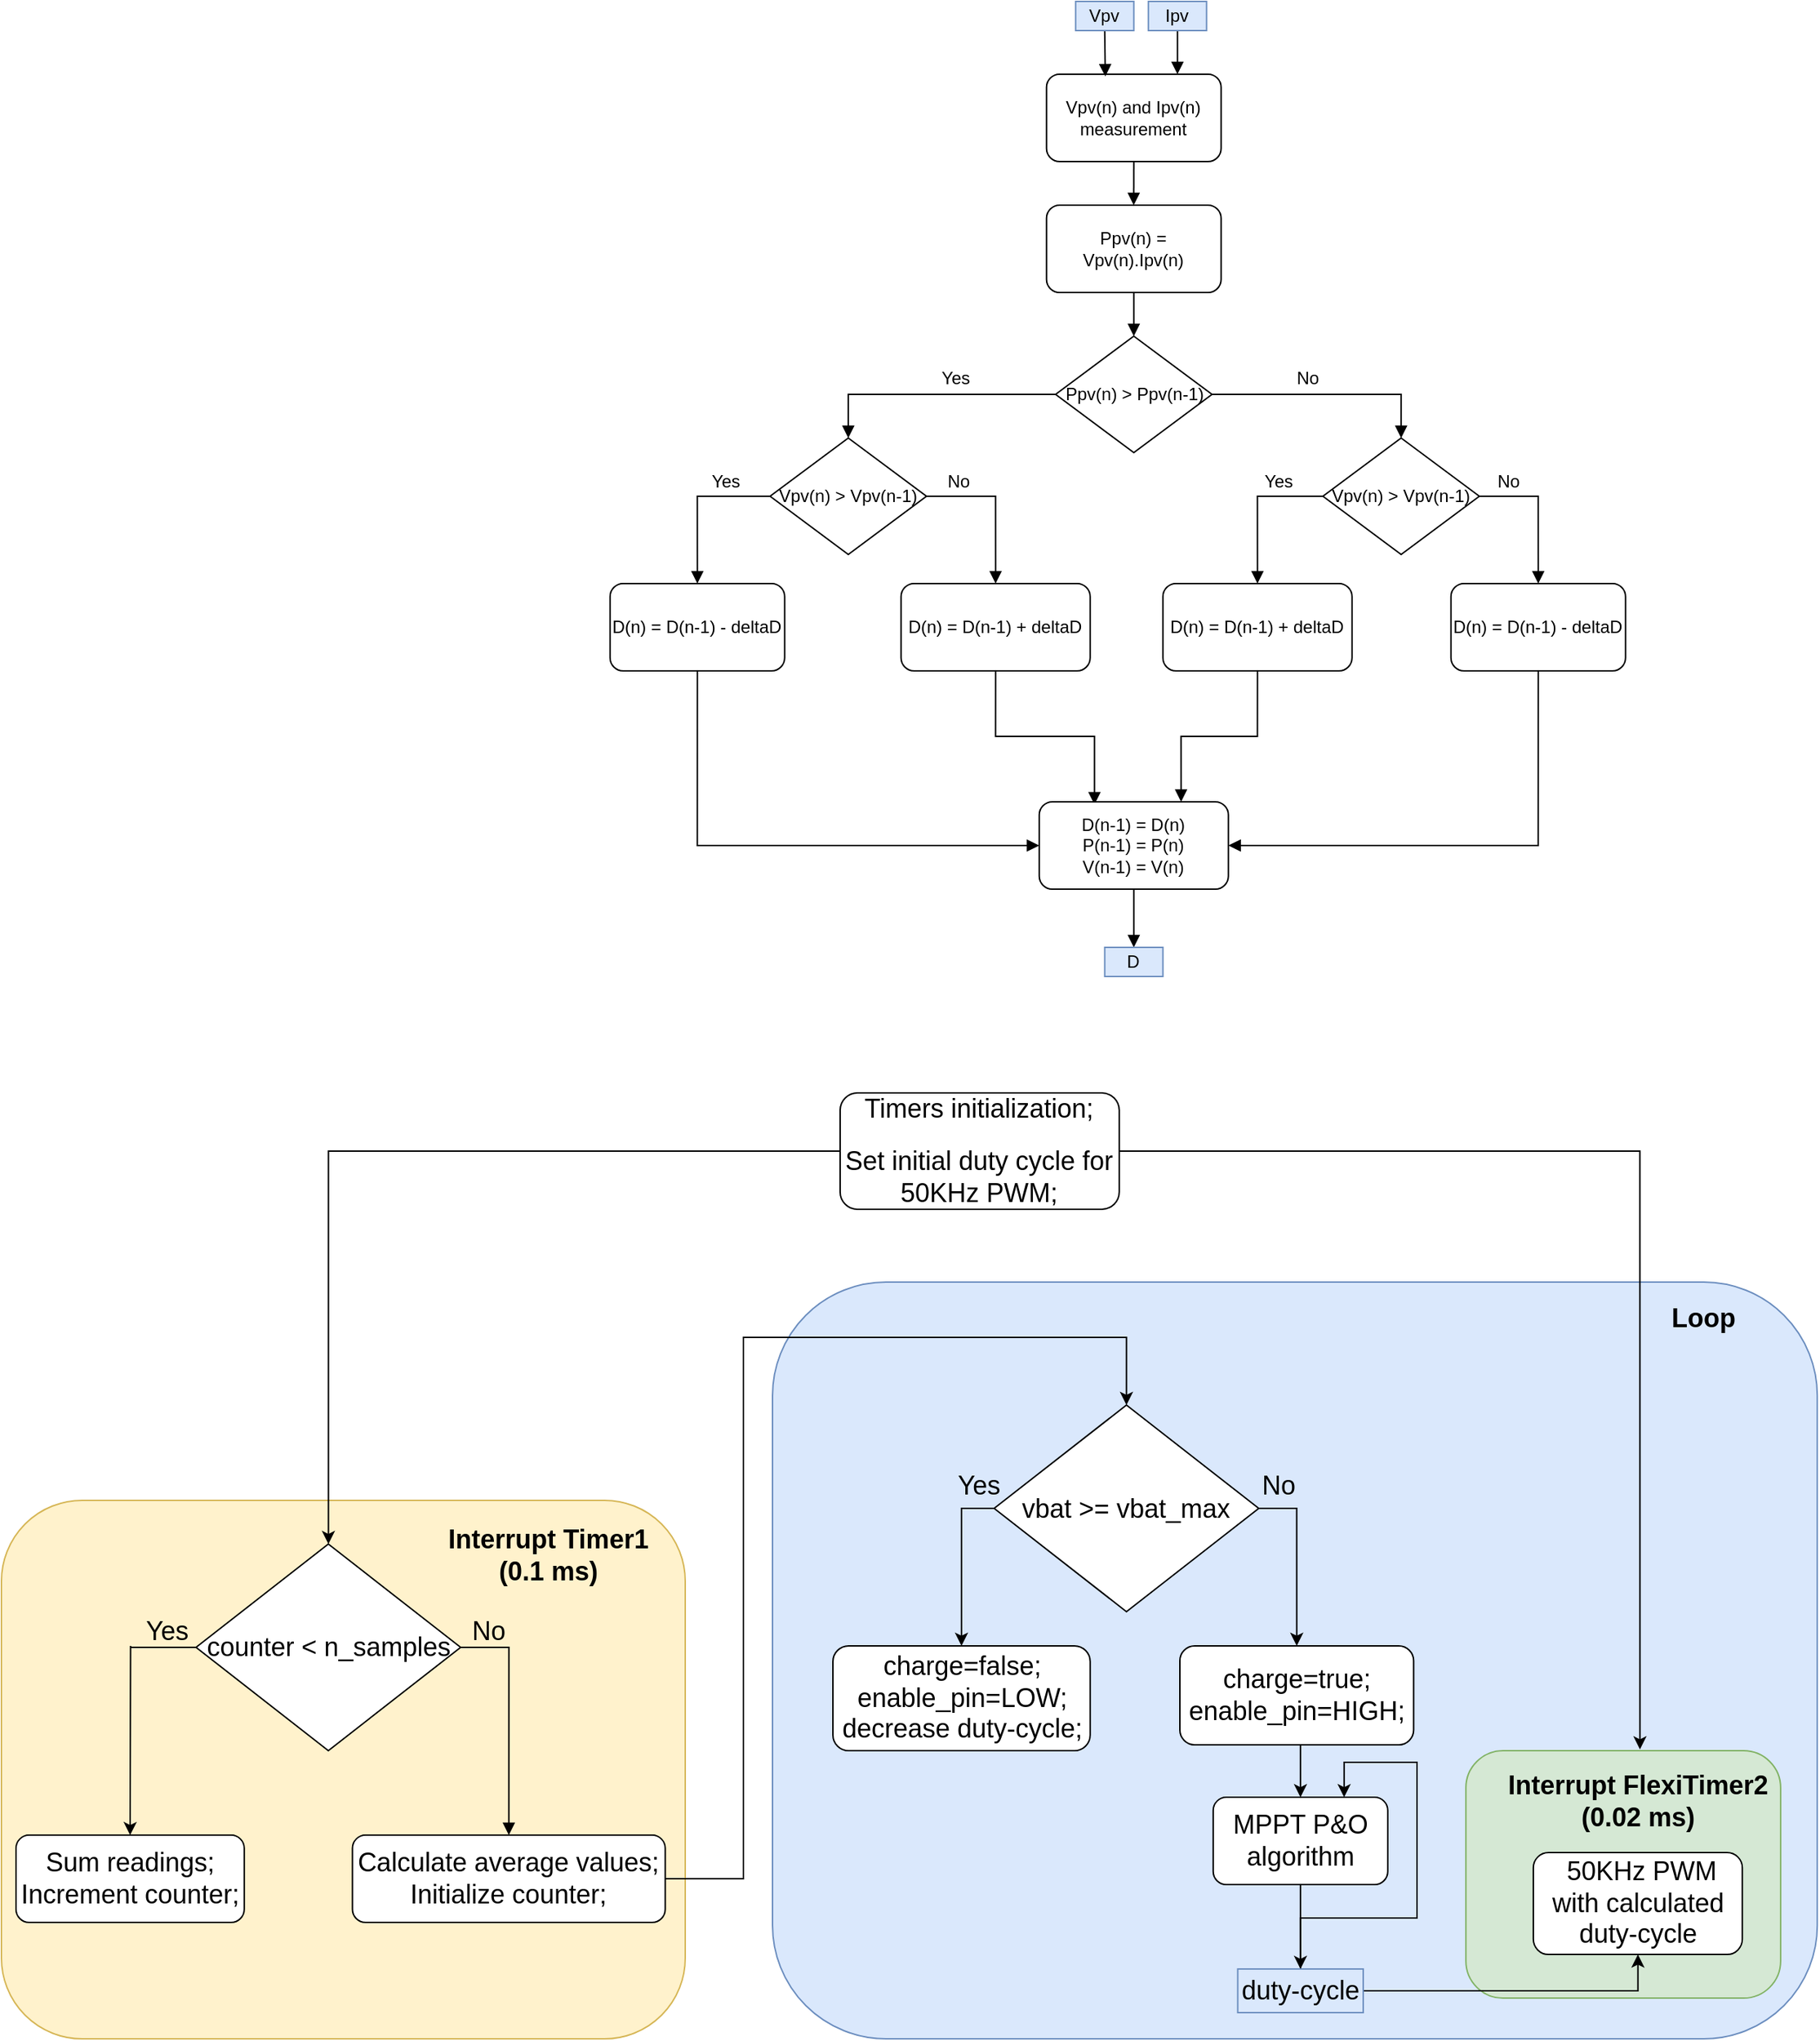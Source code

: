 <mxfile version="19.0.2" type="github">
  <diagram id="GmVliYmM2edS_pFifbmQ" name="Page-1">
    <mxGraphModel dx="2123" dy="1119" grid="1" gridSize="10" guides="1" tooltips="1" connect="1" arrows="1" fold="1" page="1" pageScale="1" pageWidth="1654" pageHeight="2336" math="0" shadow="0">
      <root>
        <mxCell id="0" />
        <mxCell id="1" parent="0" />
        <mxCell id="iRftr8pLsDPuq1GjpnMW-21" value="" style="rounded=1;whiteSpace=wrap;html=1;fillColor=#dae8fc;strokeColor=#6c8ebf;" parent="1" vertex="1">
          <mxGeometry x="710" y="980" width="718.13" height="520" as="geometry" />
        </mxCell>
        <mxCell id="iRftr8pLsDPuq1GjpnMW-26" value="" style="rounded=1;whiteSpace=wrap;html=1;fillColor=#d5e8d4;strokeColor=#82b366;" parent="1" vertex="1">
          <mxGeometry x="1186.61" y="1302" width="216.34" height="170.04" as="geometry" />
        </mxCell>
        <mxCell id="iRftr8pLsDPuq1GjpnMW-20" value="" style="rounded=1;whiteSpace=wrap;html=1;fillColor=#fff2cc;strokeColor=#d6b656;" parent="1" vertex="1">
          <mxGeometry x="180" y="1130" width="470" height="370" as="geometry" />
        </mxCell>
        <mxCell id="iRftr8pLsDPuq1GjpnMW-30" style="edgeStyle=orthogonalEdgeStyle;rounded=0;orthogonalLoop=1;jettySize=auto;html=1;" parent="1" source="iRftr8pLsDPuq1GjpnMW-1" target="iRftr8pLsDPuq1GjpnMW-6" edge="1">
          <mxGeometry relative="1" as="geometry" />
        </mxCell>
        <mxCell id="iRftr8pLsDPuq1GjpnMW-32" style="edgeStyle=orthogonalEdgeStyle;rounded=0;orthogonalLoop=1;jettySize=auto;html=1;exitX=1;exitY=0.5;exitDx=0;exitDy=0;entryX=0.553;entryY=-0.005;entryDx=0;entryDy=0;entryPerimeter=0;" parent="1" source="iRftr8pLsDPuq1GjpnMW-1" target="iRftr8pLsDPuq1GjpnMW-26" edge="1">
          <mxGeometry relative="1" as="geometry">
            <mxPoint x="983.12" y="1108" as="targetPoint" />
          </mxGeometry>
        </mxCell>
        <mxCell id="iRftr8pLsDPuq1GjpnMW-1" value="&lt;div style=&quot;font-size: 18px;&quot;&gt;&lt;font style=&quot;font-size: 18px;&quot;&gt;Timers initialization;&lt;/font&gt;&lt;/div&gt;&lt;div&gt;&lt;br&gt;&lt;/div&gt;&lt;div style=&quot;font-size: 18px;&quot;&gt;Set initial duty cycle for 50KHz &lt;span style=&quot;padding: 0px; margin: 0px; color: transparent; position: absolute; cursor: text; transform-origin: 0% 0% 0px; font-style: normal; font-variant-ligatures: normal; font-variant-caps: normal; font-weight: 400; letter-spacing: normal; text-align: start; text-indent: 0px; text-transform: none; word-spacing: 0px; -webkit-text-stroke-width: 0px; background-color: rgb(255, 255, 255); text-decoration-thickness: initial; text-decoration-style: initial; text-decoration-color: initial; left: 349.606px; top: 3626.88px; font-family: sans-serif; transform: scaleX(0.962);&quot; dir=&quot;ltr&quot; role=&quot;presentation&quot;&gt;20&lt;/span&gt;&lt;span style=&quot;padding: 0px; margin: 0px; color: transparent; position: absolute; cursor: text; transform-origin: 0% 0% 0px; font-style: normal; font-variant-ligatures: normal; font-variant-caps: normal; font-weight: 400; letter-spacing: normal; text-align: start; text-indent: 0px; text-transform: none; word-spacing: 0px; -webkit-text-stroke-width: 0px; background-color: rgb(255, 255, 255); text-decoration-thickness: initial; text-decoration-style: initial; text-decoration-color: initial; left: 445.312px; top: 3626.88px; font-family: sans-serif;&quot; dir=&quot;ltr&quot; role=&quot;presentation&quot;&gt;μ&lt;/span&gt;&lt;span style=&quot;padding: 0px; margin: 0px; color: transparent; position: absolute; cursor: text; transform-origin: 0% 0% 0px; font-style: normal; font-variant-ligatures: normal; font-variant-caps: normal; font-weight: 400; letter-spacing: normal; text-align: start; text-indent: 0px; text-transform: none; word-spacing: 0px; -webkit-text-stroke-width: 0px; background-color: rgb(255, 255, 255); text-decoration-thickness: initial; text-decoration-style: initial; text-decoration-color: initial; left: 474.458px; top: 3626.88px; font-family: sans-serif;&quot; dir=&quot;ltr&quot; role=&quot;presentation&quot;&gt;s&lt;/span&gt; &lt;span style=&quot;padding: 0px; margin: 0px; color: transparent; position: absolute; cursor: text; transform-origin: 0% 0% 0px; font-style: normal; font-variant-ligatures: normal; font-variant-caps: normal; font-weight: 400; letter-spacing: normal; text-align: start; text-indent: 0px; text-transform: none; word-spacing: 0px; -webkit-text-stroke-width: 0px; background-color: rgb(255, 255, 255); text-decoration-thickness: initial; text-decoration-style: initial; text-decoration-color: initial; left: 349.606px; top: 3626.88px; font-family: sans-serif; transform: scaleX(0.962);&quot; dir=&quot;ltr&quot; role=&quot;presentation&quot;&gt;20&lt;/span&gt;&lt;span style=&quot;padding: 0px; margin: 0px; color: transparent; position: absolute; cursor: text; transform-origin: 0% 0% 0px; font-style: normal; font-variant-ligatures: normal; font-variant-caps: normal; font-weight: 400; letter-spacing: normal; text-align: start; text-indent: 0px; text-transform: none; word-spacing: 0px; -webkit-text-stroke-width: 0px; background-color: rgb(255, 255, 255); text-decoration-thickness: initial; text-decoration-style: initial; text-decoration-color: initial; left: 445.312px; top: 3626.88px; font-family: sans-serif;&quot; dir=&quot;ltr&quot; role=&quot;presentation&quot;&gt;μ&lt;/span&gt;&lt;span style=&quot;padding: 0px; margin: 0px; color: transparent; position: absolute; cursor: text; transform-origin: 0% 0% 0px; font-style: normal; font-variant-ligatures: normal; font-variant-caps: normal; font-weight: 400; letter-spacing: normal; text-align: start; text-indent: 0px; text-transform: none; word-spacing: 0px; -webkit-text-stroke-width: 0px; background-color: rgb(255, 255, 255); text-decoration-thickness: initial; text-decoration-style: initial; text-decoration-color: initial; left: 474.458px; top: 3626.88px; font-family: sans-serif;&quot; dir=&quot;ltr&quot; role=&quot;presentation&quot;&gt;s&lt;/span&gt;PWM;&lt;/div&gt;" style="rounded=1;whiteSpace=wrap;html=1;" parent="1" vertex="1">
          <mxGeometry x="756.47" y="850" width="191.87" height="80" as="geometry" />
        </mxCell>
        <mxCell id="iRftr8pLsDPuq1GjpnMW-5" style="edgeStyle=orthogonalEdgeStyle;rounded=0;orthogonalLoop=1;jettySize=auto;html=1;exitX=1;exitY=0.5;exitDx=0;exitDy=0;entryX=0.5;entryY=0;entryDx=0;entryDy=0;endArrow=block;endFill=1;" parent="1" source="iRftr8pLsDPuq1GjpnMW-6" target="iRftr8pLsDPuq1GjpnMW-8" edge="1">
          <mxGeometry relative="1" as="geometry" />
        </mxCell>
        <mxCell id="iRftr8pLsDPuq1GjpnMW-6" value="&lt;font style=&quot;font-size: 18px;&quot;&gt;counter &amp;lt; n_samples&lt;/font&gt;" style="rhombus;whiteSpace=wrap;html=1;" parent="1" vertex="1">
          <mxGeometry x="313.76" y="1160" width="181.87" height="142" as="geometry" />
        </mxCell>
        <mxCell id="iRftr8pLsDPuq1GjpnMW-7" value="&lt;div style=&quot;font-size: 18px;&quot;&gt;&lt;font style=&quot;font-size: 18px;&quot;&gt;Sum readings;&lt;/font&gt;&lt;/div&gt;&lt;div style=&quot;font-size: 18px;&quot;&gt;&lt;font style=&quot;font-size: 18px;&quot;&gt;Increment counter;&lt;/font&gt;&lt;br&gt;&lt;/div&gt;" style="rounded=1;whiteSpace=wrap;html=1;" parent="1" vertex="1">
          <mxGeometry x="190" y="1360.04" width="156.88" height="60" as="geometry" />
        </mxCell>
        <mxCell id="iRftr8pLsDPuq1GjpnMW-45" style="edgeStyle=orthogonalEdgeStyle;rounded=0;orthogonalLoop=1;jettySize=auto;html=1;exitX=1;exitY=0.5;exitDx=0;exitDy=0;entryX=0.5;entryY=0;entryDx=0;entryDy=0;" parent="1" source="iRftr8pLsDPuq1GjpnMW-8" target="94KDR1nDoEhWqQk33xy--74" edge="1">
          <mxGeometry relative="1" as="geometry">
            <Array as="points">
              <mxPoint x="690" y="1390" />
              <mxPoint x="690" y="1018" />
              <mxPoint x="953" y="1018" />
            </Array>
            <mxPoint x="949.415" y="1038" as="targetPoint" />
          </mxGeometry>
        </mxCell>
        <mxCell id="iRftr8pLsDPuq1GjpnMW-8" value="&lt;font style=&quot;font-size: 18px;&quot;&gt;Calculate average values;&lt;br&gt;Initialize counter;&lt;/font&gt;" style="rounded=1;whiteSpace=wrap;html=1;" parent="1" vertex="1">
          <mxGeometry x="421.26" y="1360.04" width="215" height="60" as="geometry" />
        </mxCell>
        <mxCell id="94KDR1nDoEhWqQk33xy--72" style="edgeStyle=orthogonalEdgeStyle;rounded=0;orthogonalLoop=1;jettySize=auto;html=1;exitX=0;exitY=0.5;exitDx=0;exitDy=0;entryX=0.5;entryY=0;entryDx=0;entryDy=0;fontSize=18;" edge="1" parent="1" source="iRftr8pLsDPuq1GjpnMW-6" target="iRftr8pLsDPuq1GjpnMW-7">
          <mxGeometry relative="1" as="geometry">
            <Array as="points">
              <mxPoint x="268.76" y="1231" />
              <mxPoint x="268.76" y="1230" />
            </Array>
          </mxGeometry>
        </mxCell>
        <mxCell id="iRftr8pLsDPuq1GjpnMW-9" value="&lt;font style=&quot;font-size: 18px;&quot;&gt;Yes&lt;/font&gt;" style="text;html=1;strokeColor=none;fillColor=none;align=center;verticalAlign=middle;whiteSpace=wrap;rounded=0;" parent="1" vertex="1">
          <mxGeometry x="273.76" y="1210" width="40" height="20" as="geometry" />
        </mxCell>
        <mxCell id="iRftr8pLsDPuq1GjpnMW-10" value="&lt;font style=&quot;font-size: 18px;&quot;&gt;No&lt;/font&gt;" style="text;html=1;strokeColor=none;fillColor=none;align=center;verticalAlign=middle;whiteSpace=wrap;rounded=0;" parent="1" vertex="1">
          <mxGeometry x="495.32" y="1210" width="40" height="20" as="geometry" />
        </mxCell>
        <mxCell id="iRftr8pLsDPuq1GjpnMW-17" style="edgeStyle=orthogonalEdgeStyle;rounded=0;orthogonalLoop=1;jettySize=auto;html=1;exitX=0.5;exitY=1;exitDx=0;exitDy=0;entryX=0.5;entryY=0;entryDx=0;entryDy=0;" parent="1" source="iRftr8pLsDPuq1GjpnMW-12" edge="1">
          <mxGeometry relative="1" as="geometry">
            <mxPoint x="1072.9" y="1452.04" as="targetPoint" />
          </mxGeometry>
        </mxCell>
        <mxCell id="iRftr8pLsDPuq1GjpnMW-12" value="&lt;font style=&quot;font-size: 18px;&quot;&gt;MPPT P&amp;amp;O algorithm&lt;/font&gt;" style="rounded=1;whiteSpace=wrap;html=1;" parent="1" vertex="1">
          <mxGeometry x="1012.9" y="1334.04" width="120" height="60" as="geometry" />
        </mxCell>
        <mxCell id="iRftr8pLsDPuq1GjpnMW-18" style="edgeStyle=orthogonalEdgeStyle;rounded=0;orthogonalLoop=1;jettySize=auto;html=1;entryX=0.75;entryY=0;entryDx=0;entryDy=0;" parent="1" target="iRftr8pLsDPuq1GjpnMW-12" edge="1">
          <mxGeometry relative="1" as="geometry">
            <mxPoint x="1072.934" y="1452.04" as="sourcePoint" />
            <Array as="points">
              <mxPoint x="1073" y="1417" />
              <mxPoint x="1153" y="1417" />
              <mxPoint x="1153" y="1310" />
              <mxPoint x="1103" y="1310" />
            </Array>
          </mxGeometry>
        </mxCell>
        <mxCell id="iRftr8pLsDPuq1GjpnMW-19" value="&lt;font style=&quot;font-size: 18px;&quot;&gt;&amp;nbsp;50KHz &lt;span style=&quot;padding: 0px; margin: 0px; color: transparent; position: absolute; cursor: text; transform-origin: 0% 0% 0px; font-style: normal; font-variant-ligatures: normal; font-variant-caps: normal; font-weight: 400; letter-spacing: normal; text-align: start; text-indent: 0px; text-transform: none; word-spacing: 0px; -webkit-text-stroke-width: 0px; background-color: rgb(255, 255, 255); text-decoration-thickness: initial; text-decoration-style: initial; text-decoration-color: initial; left: 349.606px; top: 3626.88px; font-family: sans-serif; transform: scaleX(0.962);&quot; dir=&quot;ltr&quot; role=&quot;presentation&quot;&gt;20&lt;/span&gt;&lt;span style=&quot;padding: 0px; margin: 0px; color: transparent; position: absolute; cursor: text; transform-origin: 0% 0% 0px; font-style: normal; font-variant-ligatures: normal; font-variant-caps: normal; font-weight: 400; letter-spacing: normal; text-align: start; text-indent: 0px; text-transform: none; word-spacing: 0px; -webkit-text-stroke-width: 0px; background-color: rgb(255, 255, 255); text-decoration-thickness: initial; text-decoration-style: initial; text-decoration-color: initial; left: 445.312px; top: 3626.88px; font-family: sans-serif;&quot; dir=&quot;ltr&quot; role=&quot;presentation&quot;&gt;μ&lt;/span&gt;&lt;span style=&quot;padding: 0px; margin: 0px; color: transparent; position: absolute; cursor: text; transform-origin: 0% 0% 0px; font-style: normal; font-variant-ligatures: normal; font-variant-caps: normal; font-weight: 400; letter-spacing: normal; text-align: start; text-indent: 0px; text-transform: none; word-spacing: 0px; -webkit-text-stroke-width: 0px; background-color: rgb(255, 255, 255); text-decoration-thickness: initial; text-decoration-style: initial; text-decoration-color: initial; left: 474.458px; top: 3626.88px; font-family: sans-serif;&quot; dir=&quot;ltr&quot; role=&quot;presentation&quot;&gt;s&lt;/span&gt; &lt;span style=&quot;padding: 0px; margin: 0px; color: transparent; position: absolute; cursor: text; transform-origin: 0% 0% 0px; font-style: normal; font-variant-ligatures: normal; font-variant-caps: normal; font-weight: 400; letter-spacing: normal; text-align: start; text-indent: 0px; text-transform: none; word-spacing: 0px; -webkit-text-stroke-width: 0px; background-color: rgb(255, 255, 255); text-decoration-thickness: initial; text-decoration-style: initial; text-decoration-color: initial; left: 349.606px; top: 3626.88px; font-family: sans-serif; transform: scaleX(0.962);&quot; dir=&quot;ltr&quot; role=&quot;presentation&quot;&gt;20&lt;/span&gt;&lt;span style=&quot;padding: 0px; margin: 0px; color: transparent; position: absolute; cursor: text; transform-origin: 0% 0% 0px; font-style: normal; font-variant-ligatures: normal; font-variant-caps: normal; font-weight: 400; letter-spacing: normal; text-align: start; text-indent: 0px; text-transform: none; word-spacing: 0px; -webkit-text-stroke-width: 0px; background-color: rgb(255, 255, 255); text-decoration-thickness: initial; text-decoration-style: initial; text-decoration-color: initial; left: 445.312px; top: 3626.88px; font-family: sans-serif;&quot; dir=&quot;ltr&quot; role=&quot;presentation&quot;&gt;μ&lt;/span&gt;&lt;span style=&quot;padding: 0px; margin: 0px; color: transparent; position: absolute; cursor: text; transform-origin: 0% 0% 0px; font-style: normal; font-variant-ligatures: normal; font-variant-caps: normal; font-weight: 400; letter-spacing: normal; text-align: start; text-indent: 0px; text-transform: none; word-spacing: 0px; -webkit-text-stroke-width: 0px; background-color: rgb(255, 255, 255); text-decoration-thickness: initial; text-decoration-style: initial; text-decoration-color: initial; left: 474.458px; top: 3626.88px; font-family: sans-serif;&quot; dir=&quot;ltr&quot; role=&quot;presentation&quot;&gt;s&lt;/span&gt;PWM with calculated duty-cycle&lt;/font&gt;" style="rounded=1;whiteSpace=wrap;html=1;" parent="1" vertex="1">
          <mxGeometry x="1232.95" y="1372" width="143.66" height="70.04" as="geometry" />
        </mxCell>
        <mxCell id="iRftr8pLsDPuq1GjpnMW-22" value="&lt;div&gt;&lt;font style=&quot;font-size: 18px;&quot;&gt;&lt;b&gt;Interrupt Timer1 &lt;br&gt;&lt;/b&gt;&lt;/font&gt;&lt;/div&gt;&lt;div&gt;&lt;font style=&quot;font-size: 18px;&quot;&gt;&lt;b&gt;(0.1 ms)&lt;/b&gt;&lt;/font&gt;&lt;/div&gt;" style="text;html=1;strokeColor=none;fillColor=none;align=center;verticalAlign=middle;whiteSpace=wrap;rounded=0;" parent="1" vertex="1">
          <mxGeometry x="461.88" y="1153" width="188.12" height="30" as="geometry" />
        </mxCell>
        <mxCell id="iRftr8pLsDPuq1GjpnMW-23" value="&lt;font style=&quot;font-size: 18px;&quot;&gt;Loop&lt;/font&gt;" style="text;html=1;strokeColor=none;fillColor=none;align=center;verticalAlign=middle;whiteSpace=wrap;rounded=0;fontStyle=1" parent="1" vertex="1">
          <mxGeometry x="1310.0" y="990" width="80" height="30" as="geometry" />
        </mxCell>
        <mxCell id="iRftr8pLsDPuq1GjpnMW-27" style="edgeStyle=orthogonalEdgeStyle;rounded=0;orthogonalLoop=1;jettySize=auto;html=1;exitX=1;exitY=0.5;exitDx=0;exitDy=0;" parent="1" source="iRftr8pLsDPuq1GjpnMW-24" target="iRftr8pLsDPuq1GjpnMW-19" edge="1">
          <mxGeometry relative="1" as="geometry" />
        </mxCell>
        <mxCell id="iRftr8pLsDPuq1GjpnMW-24" value="&lt;font style=&quot;font-size: 18px;&quot;&gt;duty-cycle&lt;/font&gt;" style="text;html=1;strokeColor=#6c8ebf;fillColor=#dae8fc;align=center;verticalAlign=middle;whiteSpace=wrap;rounded=0;" parent="1" vertex="1">
          <mxGeometry x="1029.77" y="1452.04" width="86.27" height="29.96" as="geometry" />
        </mxCell>
        <mxCell id="iRftr8pLsDPuq1GjpnMW-28" value="&lt;font style=&quot;font-size: 18px;&quot;&gt;&lt;b&gt;Interrupt FlexiTimer2 (0.02 ms&lt;/b&gt;&lt;b&gt;)&lt;/b&gt;&lt;/font&gt;" style="text;html=1;strokeColor=none;fillColor=none;align=center;verticalAlign=middle;whiteSpace=wrap;rounded=0;" parent="1" vertex="1">
          <mxGeometry x="1206.61" y="1322" width="196.34" height="30" as="geometry" />
        </mxCell>
        <mxCell id="iRftr8pLsDPuq1GjpnMW-40" value="&lt;font style=&quot;font-size: 18px;&quot;&gt;Yes&lt;/font&gt;" style="text;html=1;strokeColor=none;fillColor=none;align=center;verticalAlign=middle;whiteSpace=wrap;rounded=0;" parent="1" vertex="1">
          <mxGeometry x="832.4" y="1110" width="40" height="20" as="geometry" />
        </mxCell>
        <mxCell id="iRftr8pLsDPuq1GjpnMW-41" value="&lt;font style=&quot;font-size: 18px;&quot;&gt;No&lt;/font&gt;" style="text;html=1;strokeColor=none;fillColor=none;align=center;verticalAlign=middle;whiteSpace=wrap;rounded=0;" parent="1" vertex="1">
          <mxGeometry x="1038.34" y="1110" width="40" height="20" as="geometry" />
        </mxCell>
        <mxCell id="iRftr8pLsDPuq1GjpnMW-43" value="&lt;div style=&quot;font-size: 18px;&quot;&gt;&lt;font style=&quot;font-size: 18px;&quot;&gt;charge=false;&lt;/font&gt;&lt;/div&gt;&lt;div style=&quot;font-size: 18px;&quot;&gt;&lt;font style=&quot;font-size: 18px;&quot;&gt;enable_pin=LOW;&lt;br&gt;decrease duty-cycle;&lt;/font&gt;&lt;br&gt;&lt;/div&gt;" style="rounded=1;whiteSpace=wrap;html=1;" parent="1" vertex="1">
          <mxGeometry x="751.52" y="1230" width="176.82" height="72" as="geometry" />
        </mxCell>
        <mxCell id="iRftr8pLsDPuq1GjpnMW-46" style="edgeStyle=orthogonalEdgeStyle;rounded=0;orthogonalLoop=1;jettySize=auto;html=1;exitX=0.5;exitY=1;exitDx=0;exitDy=0;entryX=0.5;entryY=0;entryDx=0;entryDy=0;" parent="1" source="iRftr8pLsDPuq1GjpnMW-44" target="iRftr8pLsDPuq1GjpnMW-12" edge="1">
          <mxGeometry relative="1" as="geometry" />
        </mxCell>
        <mxCell id="iRftr8pLsDPuq1GjpnMW-44" value="&lt;div style=&quot;font-size: 18px;&quot;&gt;&lt;font style=&quot;font-size: 18px;&quot;&gt;charge=true;&lt;/font&gt;&lt;/div&gt;&lt;div style=&quot;font-size: 18px;&quot;&gt;&lt;font style=&quot;font-size: 18px;&quot;&gt;enable_pin=HIGH;&lt;br&gt;&lt;/font&gt;&lt;/div&gt;" style="rounded=1;whiteSpace=wrap;html=1;" parent="1" vertex="1">
          <mxGeometry x="990" y="1230" width="160.68" height="68" as="geometry" />
        </mxCell>
        <mxCell id="94KDR1nDoEhWqQk33xy--77" style="edgeStyle=orthogonalEdgeStyle;rounded=0;orthogonalLoop=1;jettySize=auto;html=1;exitX=0;exitY=0.5;exitDx=0;exitDy=0;fontSize=18;" edge="1" parent="1" source="94KDR1nDoEhWqQk33xy--74" target="iRftr8pLsDPuq1GjpnMW-43">
          <mxGeometry relative="1" as="geometry" />
        </mxCell>
        <mxCell id="94KDR1nDoEhWqQk33xy--78" style="edgeStyle=orthogonalEdgeStyle;rounded=0;orthogonalLoop=1;jettySize=auto;html=1;exitX=1;exitY=0.5;exitDx=0;exitDy=0;entryX=0.5;entryY=0;entryDx=0;entryDy=0;fontSize=18;" edge="1" parent="1" source="94KDR1nDoEhWqQk33xy--74" target="iRftr8pLsDPuq1GjpnMW-44">
          <mxGeometry relative="1" as="geometry" />
        </mxCell>
        <mxCell id="94KDR1nDoEhWqQk33xy--74" value="&lt;font style=&quot;font-size: 18px;&quot;&gt;vbat &amp;gt;= vbat_max&lt;/font&gt;" style="rhombus;whiteSpace=wrap;html=1;" vertex="1" parent="1">
          <mxGeometry x="862.35" y="1064.5" width="181.87" height="142" as="geometry" />
        </mxCell>
        <mxCell id="94KDR1nDoEhWqQk33xy--80" style="edgeStyle=none;rounded=0;orthogonalLoop=1;jettySize=auto;html=1;exitX=0.5;exitY=1;exitDx=0;exitDy=0;endArrow=block;endFill=1;" edge="1" parent="1" source="94KDR1nDoEhWqQk33xy--81">
          <mxGeometry relative="1" as="geometry">
            <mxPoint x="958.271" y="240" as="targetPoint" />
          </mxGeometry>
        </mxCell>
        <mxCell id="94KDR1nDoEhWqQk33xy--81" value="Vpv(n) and Ipv(n) measurement" style="rounded=1;whiteSpace=wrap;html=1;" vertex="1" parent="1">
          <mxGeometry x="898.34" y="150" width="120" height="60" as="geometry" />
        </mxCell>
        <mxCell id="94KDR1nDoEhWqQk33xy--82" style="edgeStyle=none;rounded=0;orthogonalLoop=1;jettySize=auto;html=1;exitX=0.5;exitY=1;exitDx=0;exitDy=0;entryX=0.5;entryY=0;entryDx=0;entryDy=0;endArrow=block;endFill=1;" edge="1" parent="1" source="94KDR1nDoEhWqQk33xy--83" target="94KDR1nDoEhWqQk33xy--86">
          <mxGeometry relative="1" as="geometry" />
        </mxCell>
        <mxCell id="94KDR1nDoEhWqQk33xy--83" value="Ppv(n) = Vpv(n).Ipv(n)" style="rounded=1;whiteSpace=wrap;html=1;" vertex="1" parent="1">
          <mxGeometry x="898.34" y="240" width="120" height="60" as="geometry" />
        </mxCell>
        <mxCell id="94KDR1nDoEhWqQk33xy--84" style="edgeStyle=orthogonalEdgeStyle;rounded=0;orthogonalLoop=1;jettySize=auto;html=1;entryX=0.5;entryY=0;entryDx=0;entryDy=0;endArrow=block;endFill=1;" edge="1" parent="1" source="94KDR1nDoEhWqQk33xy--86" target="94KDR1nDoEhWqQk33xy--89">
          <mxGeometry relative="1" as="geometry" />
        </mxCell>
        <mxCell id="94KDR1nDoEhWqQk33xy--85" style="edgeStyle=orthogonalEdgeStyle;rounded=0;orthogonalLoop=1;jettySize=auto;html=1;exitX=1;exitY=0.5;exitDx=0;exitDy=0;entryX=0.5;entryY=0;entryDx=0;entryDy=0;endArrow=block;endFill=1;" edge="1" parent="1" source="94KDR1nDoEhWqQk33xy--86" target="94KDR1nDoEhWqQk33xy--92">
          <mxGeometry relative="1" as="geometry" />
        </mxCell>
        <mxCell id="94KDR1nDoEhWqQk33xy--86" value="Ppv(n) &amp;gt; Ppv(n-1)" style="rhombus;whiteSpace=wrap;html=1;" vertex="1" parent="1">
          <mxGeometry x="904.59" y="330" width="107.5" height="80" as="geometry" />
        </mxCell>
        <mxCell id="94KDR1nDoEhWqQk33xy--87" style="edgeStyle=orthogonalEdgeStyle;rounded=0;orthogonalLoop=1;jettySize=auto;html=1;exitX=0;exitY=0.5;exitDx=0;exitDy=0;entryX=0.5;entryY=0;entryDx=0;entryDy=0;endArrow=block;endFill=1;" edge="1" parent="1" source="94KDR1nDoEhWqQk33xy--89" target="94KDR1nDoEhWqQk33xy--96">
          <mxGeometry relative="1" as="geometry">
            <Array as="points">
              <mxPoint x="658.34" y="440" />
            </Array>
          </mxGeometry>
        </mxCell>
        <mxCell id="94KDR1nDoEhWqQk33xy--88" style="edgeStyle=orthogonalEdgeStyle;rounded=0;orthogonalLoop=1;jettySize=auto;html=1;exitX=1;exitY=0.5;exitDx=0;exitDy=0;entryX=0.5;entryY=0;entryDx=0;entryDy=0;endArrow=block;endFill=1;" edge="1" parent="1" source="94KDR1nDoEhWqQk33xy--89" target="94KDR1nDoEhWqQk33xy--98">
          <mxGeometry relative="1" as="geometry" />
        </mxCell>
        <mxCell id="94KDR1nDoEhWqQk33xy--89" value="Vpv(n) &amp;gt; Vpv(n-1)" style="rhombus;whiteSpace=wrap;html=1;" vertex="1" parent="1">
          <mxGeometry x="708.34" y="400" width="107.5" height="80" as="geometry" />
        </mxCell>
        <mxCell id="94KDR1nDoEhWqQk33xy--90" style="edgeStyle=orthogonalEdgeStyle;rounded=0;orthogonalLoop=1;jettySize=auto;html=1;exitX=0;exitY=0.5;exitDx=0;exitDy=0;entryX=0.5;entryY=0;entryDx=0;entryDy=0;endArrow=block;endFill=1;" edge="1" parent="1" source="94KDR1nDoEhWqQk33xy--92" target="94KDR1nDoEhWqQk33xy--100">
          <mxGeometry relative="1" as="geometry" />
        </mxCell>
        <mxCell id="94KDR1nDoEhWqQk33xy--91" style="edgeStyle=orthogonalEdgeStyle;rounded=0;orthogonalLoop=1;jettySize=auto;html=1;exitX=1;exitY=0.5;exitDx=0;exitDy=0;entryX=0.5;entryY=0;entryDx=0;entryDy=0;endArrow=block;endFill=1;" edge="1" parent="1" source="94KDR1nDoEhWqQk33xy--92" target="94KDR1nDoEhWqQk33xy--102">
          <mxGeometry relative="1" as="geometry" />
        </mxCell>
        <mxCell id="94KDR1nDoEhWqQk33xy--92" value="Vpv(n) &amp;gt; Vpv(n-1)" style="rhombus;whiteSpace=wrap;html=1;" vertex="1" parent="1">
          <mxGeometry x="1088.34" y="400" width="107.5" height="80" as="geometry" />
        </mxCell>
        <mxCell id="94KDR1nDoEhWqQk33xy--93" value="Yes" style="text;html=1;strokeColor=none;fillColor=none;align=center;verticalAlign=middle;whiteSpace=wrap;rounded=0;" vertex="1" parent="1">
          <mxGeometry x="815.84" y="349" width="40" height="20" as="geometry" />
        </mxCell>
        <mxCell id="94KDR1nDoEhWqQk33xy--94" value="No" style="text;html=1;strokeColor=none;fillColor=none;align=center;verticalAlign=middle;whiteSpace=wrap;rounded=0;" vertex="1" parent="1">
          <mxGeometry x="1058.34" y="349" width="40" height="20" as="geometry" />
        </mxCell>
        <mxCell id="94KDR1nDoEhWqQk33xy--95" style="edgeStyle=orthogonalEdgeStyle;rounded=0;orthogonalLoop=1;jettySize=auto;html=1;exitX=0.5;exitY=1;exitDx=0;exitDy=0;entryX=0;entryY=0.5;entryDx=0;entryDy=0;endArrow=block;endFill=1;" edge="1" parent="1" source="94KDR1nDoEhWqQk33xy--96" target="94KDR1nDoEhWqQk33xy--108">
          <mxGeometry relative="1" as="geometry" />
        </mxCell>
        <mxCell id="94KDR1nDoEhWqQk33xy--96" value="D(n) = D(n-1) - deltaD" style="rounded=1;whiteSpace=wrap;html=1;" vertex="1" parent="1">
          <mxGeometry x="598.34" y="500" width="120" height="60" as="geometry" />
        </mxCell>
        <mxCell id="94KDR1nDoEhWqQk33xy--97" style="edgeStyle=orthogonalEdgeStyle;rounded=0;orthogonalLoop=1;jettySize=auto;html=1;exitX=0.5;exitY=1;exitDx=0;exitDy=0;entryX=0.292;entryY=0.031;entryDx=0;entryDy=0;entryPerimeter=0;endArrow=block;endFill=1;" edge="1" parent="1" source="94KDR1nDoEhWqQk33xy--98" target="94KDR1nDoEhWqQk33xy--108">
          <mxGeometry relative="1" as="geometry" />
        </mxCell>
        <mxCell id="94KDR1nDoEhWqQk33xy--98" value="D(n) = D(n-1) + deltaD" style="rounded=1;whiteSpace=wrap;html=1;" vertex="1" parent="1">
          <mxGeometry x="798.34" y="500" width="130" height="60" as="geometry" />
        </mxCell>
        <mxCell id="94KDR1nDoEhWqQk33xy--99" style="edgeStyle=orthogonalEdgeStyle;rounded=0;orthogonalLoop=1;jettySize=auto;html=1;exitX=0.5;exitY=1;exitDx=0;exitDy=0;entryX=0.75;entryY=0;entryDx=0;entryDy=0;endArrow=block;endFill=1;" edge="1" parent="1" source="94KDR1nDoEhWqQk33xy--100" target="94KDR1nDoEhWqQk33xy--108">
          <mxGeometry relative="1" as="geometry" />
        </mxCell>
        <mxCell id="94KDR1nDoEhWqQk33xy--100" value="D(n) = D(n-1) + deltaD" style="rounded=1;whiteSpace=wrap;html=1;" vertex="1" parent="1">
          <mxGeometry x="978.34" y="500" width="130" height="60" as="geometry" />
        </mxCell>
        <mxCell id="94KDR1nDoEhWqQk33xy--101" style="edgeStyle=orthogonalEdgeStyle;rounded=0;orthogonalLoop=1;jettySize=auto;html=1;exitX=0.5;exitY=1;exitDx=0;exitDy=0;entryX=1;entryY=0.5;entryDx=0;entryDy=0;endArrow=block;endFill=1;" edge="1" parent="1" source="94KDR1nDoEhWqQk33xy--102" target="94KDR1nDoEhWqQk33xy--108">
          <mxGeometry relative="1" as="geometry" />
        </mxCell>
        <mxCell id="94KDR1nDoEhWqQk33xy--102" value="D(n) = D(n-1) - deltaD" style="rounded=1;whiteSpace=wrap;html=1;" vertex="1" parent="1">
          <mxGeometry x="1176.34" y="500" width="120" height="60" as="geometry" />
        </mxCell>
        <mxCell id="94KDR1nDoEhWqQk33xy--103" value="Yes" style="text;html=1;strokeColor=none;fillColor=none;align=center;verticalAlign=middle;whiteSpace=wrap;rounded=0;" vertex="1" parent="1">
          <mxGeometry x="658.34" y="420" width="40" height="20" as="geometry" />
        </mxCell>
        <mxCell id="94KDR1nDoEhWqQk33xy--104" value="Yes" style="text;html=1;strokeColor=none;fillColor=none;align=center;verticalAlign=middle;whiteSpace=wrap;rounded=0;" vertex="1" parent="1">
          <mxGeometry x="1038.34" y="420" width="40" height="20" as="geometry" />
        </mxCell>
        <mxCell id="94KDR1nDoEhWqQk33xy--105" value="No" style="text;html=1;strokeColor=none;fillColor=none;align=center;verticalAlign=middle;whiteSpace=wrap;rounded=0;" vertex="1" parent="1">
          <mxGeometry x="818.34" y="420" width="40" height="20" as="geometry" />
        </mxCell>
        <mxCell id="94KDR1nDoEhWqQk33xy--106" value="No" style="text;html=1;strokeColor=none;fillColor=none;align=center;verticalAlign=middle;whiteSpace=wrap;rounded=0;" vertex="1" parent="1">
          <mxGeometry x="1195.84" y="420" width="40" height="20" as="geometry" />
        </mxCell>
        <mxCell id="94KDR1nDoEhWqQk33xy--107" style="edgeStyle=none;rounded=0;orthogonalLoop=1;jettySize=auto;html=1;exitX=0.5;exitY=1;exitDx=0;exitDy=0;endArrow=block;endFill=1;" edge="1" parent="1" source="94KDR1nDoEhWqQk33xy--108" target="94KDR1nDoEhWqQk33xy--114">
          <mxGeometry relative="1" as="geometry" />
        </mxCell>
        <mxCell id="94KDR1nDoEhWqQk33xy--108" value="&lt;div&gt;D(n-1) = D(n)&lt;/div&gt;&lt;div&gt;P(n-1) = P(n)&lt;/div&gt;&lt;div&gt;V(n-1) = V(n)&lt;br&gt;&lt;/div&gt;" style="rounded=1;whiteSpace=wrap;html=1;" vertex="1" parent="1">
          <mxGeometry x="893.34" y="650" width="130" height="60" as="geometry" />
        </mxCell>
        <mxCell id="94KDR1nDoEhWqQk33xy--109" style="edgeStyle=none;rounded=0;orthogonalLoop=1;jettySize=auto;html=1;entryX=0.5;entryY=0;entryDx=0;entryDy=0;endArrow=block;endFill=1;" edge="1" parent="1" source="94KDR1nDoEhWqQk33xy--83" target="94KDR1nDoEhWqQk33xy--83">
          <mxGeometry relative="1" as="geometry" />
        </mxCell>
        <mxCell id="94KDR1nDoEhWqQk33xy--110" style="edgeStyle=none;rounded=0;orthogonalLoop=1;jettySize=auto;html=1;exitX=0.5;exitY=1;exitDx=0;exitDy=0;entryX=0.337;entryY=0.026;entryDx=0;entryDy=0;entryPerimeter=0;endArrow=block;endFill=1;" edge="1" parent="1" source="94KDR1nDoEhWqQk33xy--111" target="94KDR1nDoEhWqQk33xy--81">
          <mxGeometry relative="1" as="geometry" />
        </mxCell>
        <mxCell id="94KDR1nDoEhWqQk33xy--111" value="Vpv" style="text;html=1;strokeColor=#6c8ebf;fillColor=#dae8fc;align=center;verticalAlign=middle;whiteSpace=wrap;rounded=0;" vertex="1" parent="1">
          <mxGeometry x="918.34" y="100" width="40" height="20" as="geometry" />
        </mxCell>
        <mxCell id="94KDR1nDoEhWqQk33xy--112" style="edgeStyle=none;rounded=0;orthogonalLoop=1;jettySize=auto;html=1;exitX=0.5;exitY=1;exitDx=0;exitDy=0;entryX=0.75;entryY=0;entryDx=0;entryDy=0;endArrow=block;endFill=1;" edge="1" parent="1" source="94KDR1nDoEhWqQk33xy--113" target="94KDR1nDoEhWqQk33xy--81">
          <mxGeometry relative="1" as="geometry" />
        </mxCell>
        <mxCell id="94KDR1nDoEhWqQk33xy--113" value="Ipv" style="text;html=1;strokeColor=#6c8ebf;fillColor=#dae8fc;align=center;verticalAlign=middle;whiteSpace=wrap;rounded=0;" vertex="1" parent="1">
          <mxGeometry x="968.34" y="100" width="40" height="20" as="geometry" />
        </mxCell>
        <mxCell id="94KDR1nDoEhWqQk33xy--114" value="D" style="text;html=1;strokeColor=#6c8ebf;fillColor=#dae8fc;align=center;verticalAlign=middle;whiteSpace=wrap;rounded=0;" vertex="1" parent="1">
          <mxGeometry x="938.34" y="750" width="40" height="20" as="geometry" />
        </mxCell>
      </root>
    </mxGraphModel>
  </diagram>
</mxfile>
